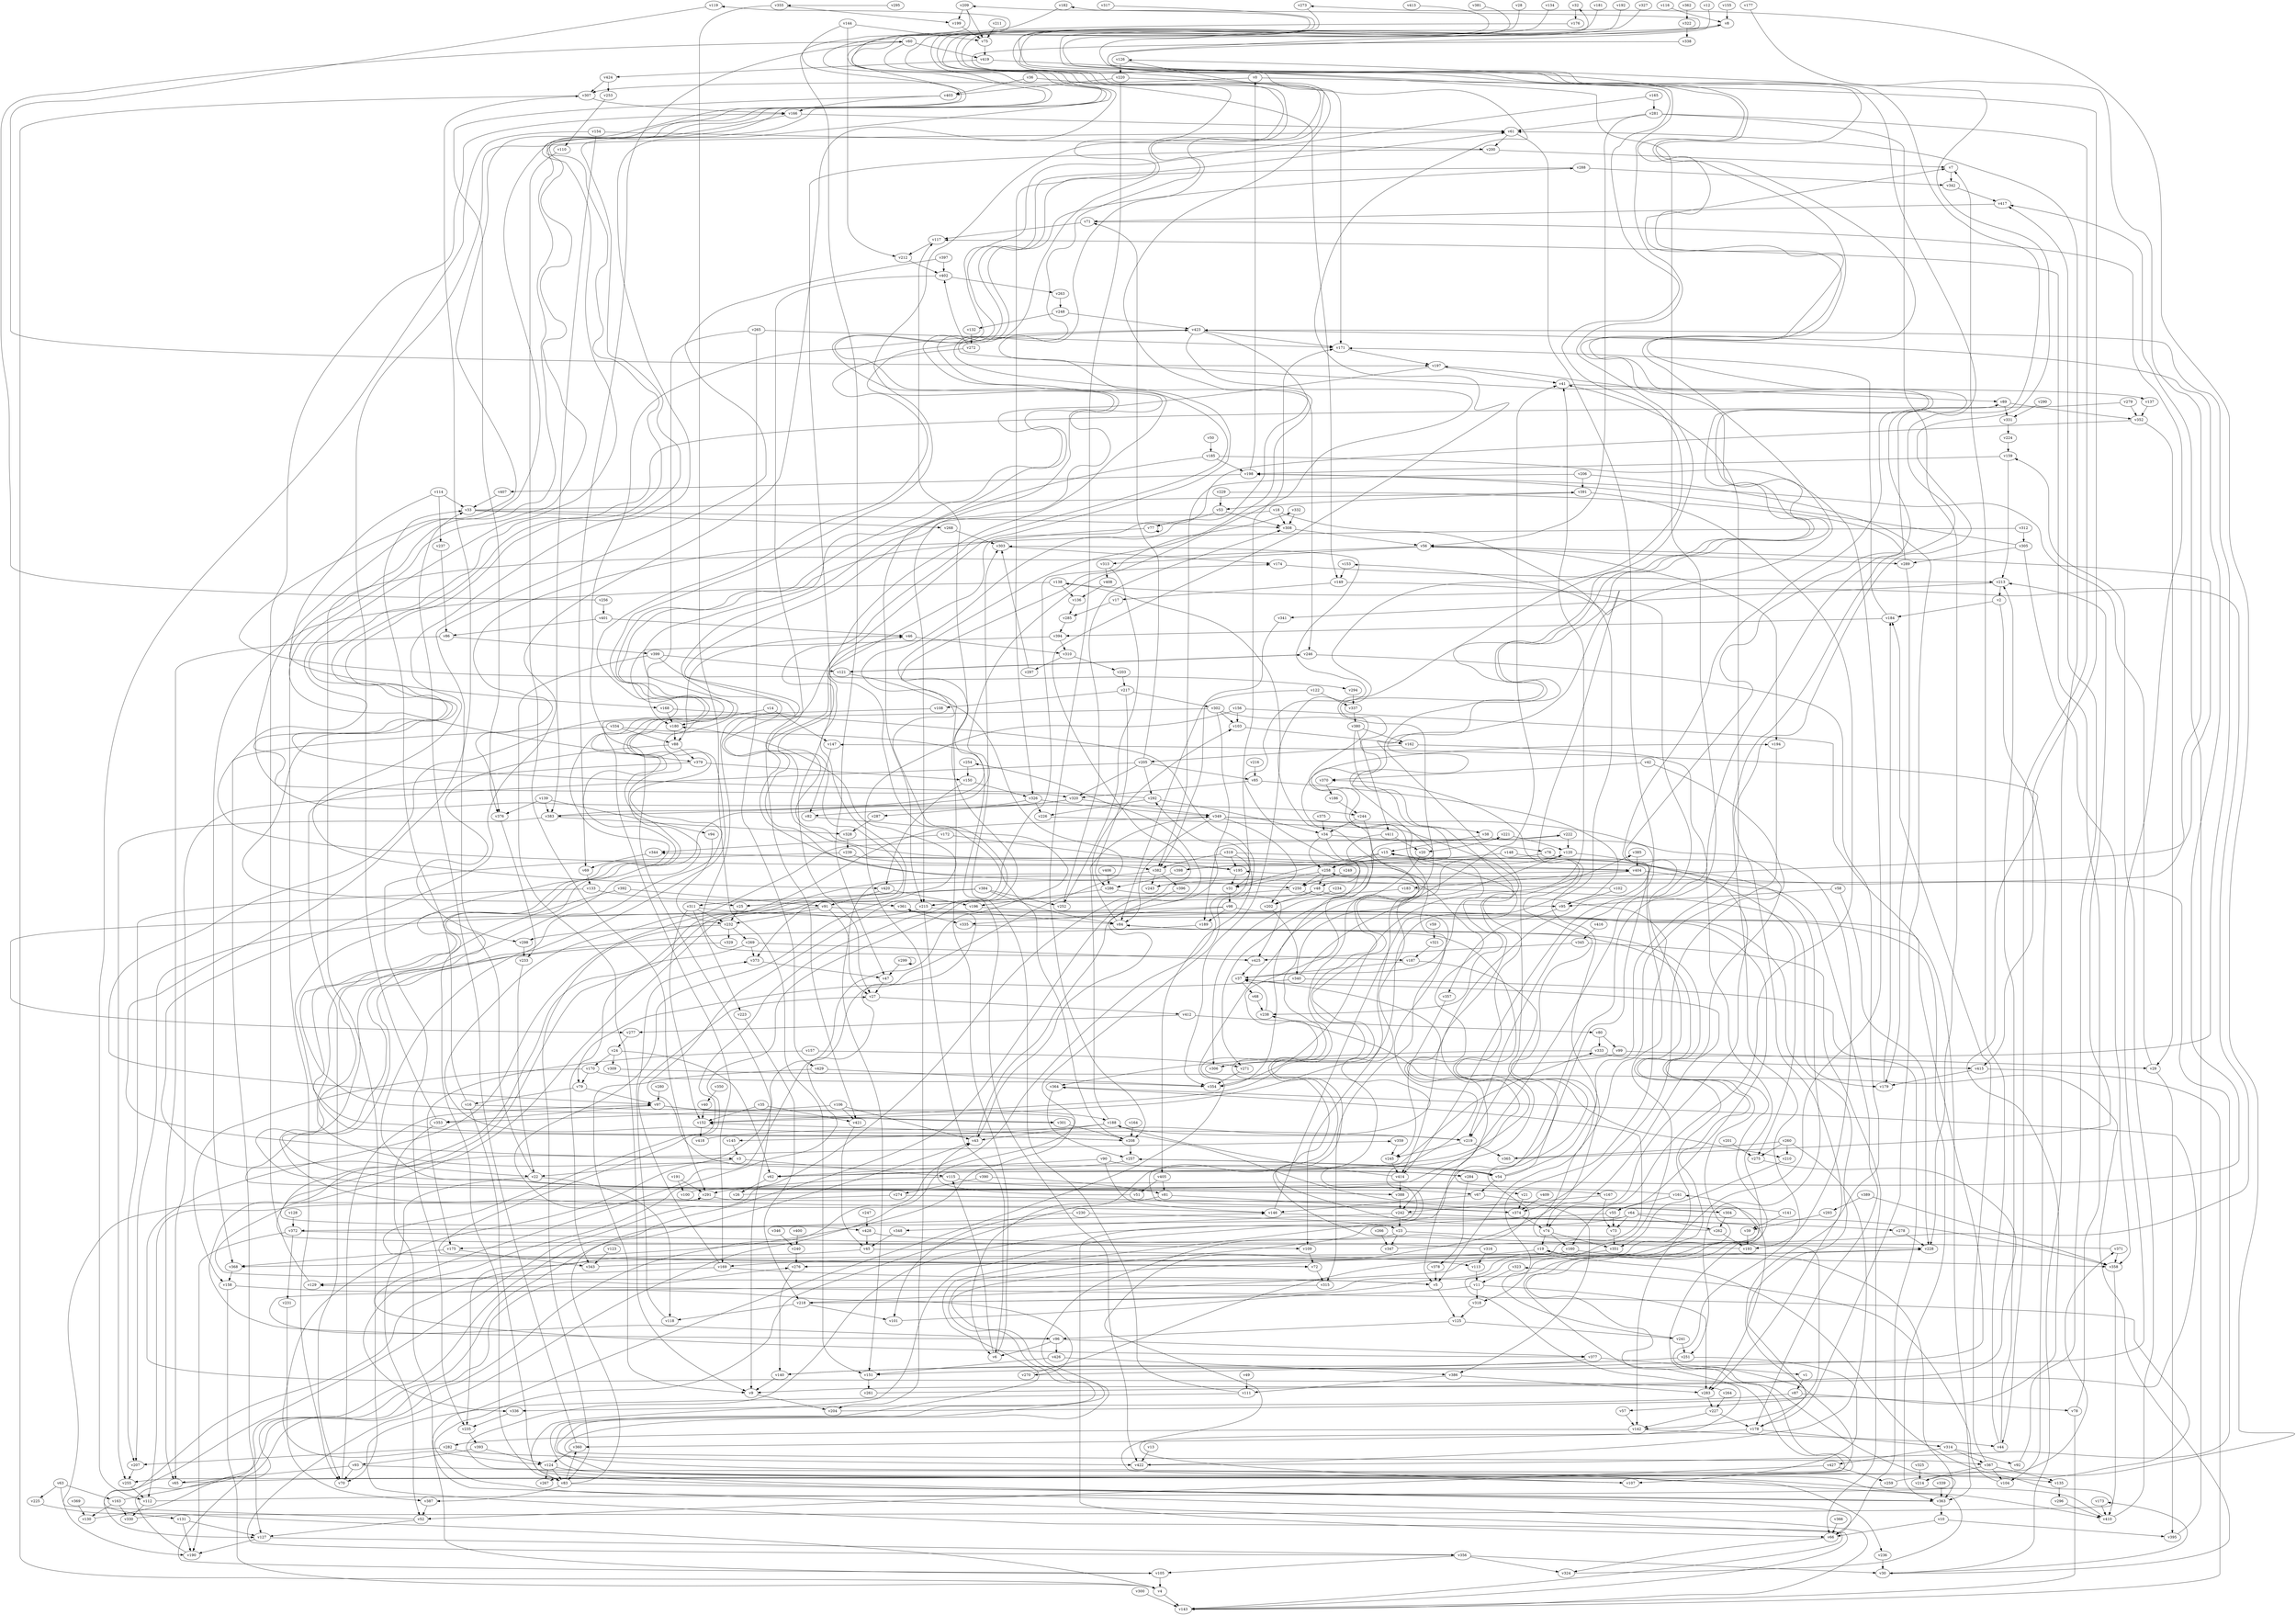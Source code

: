 // Benchmark game 631 - 430 vertices
// time_bound: 159
// targets: v372
digraph G {
    v0 [name="v0", player=0];
    v1 [name="v1", player=0];
    v2 [name="v2", player=0];
    v3 [name="v3", player=1];
    v4 [name="v4", player=1];
    v5 [name="v5", player=1];
    v6 [name="v6", player=1];
    v7 [name="v7", player=1];
    v8 [name="v8", player=1];
    v9 [name="v9", player=1];
    v10 [name="v10", player=1];
    v11 [name="v11", player=1];
    v12 [name="v12", player=0];
    v13 [name="v13", player=1];
    v14 [name="v14", player=1];
    v15 [name="v15", player=0];
    v16 [name="v16", player=1];
    v17 [name="v17", player=0];
    v18 [name="v18", player=0];
    v19 [name="v19", player=0];
    v20 [name="v20", player=1];
    v21 [name="v21", player=1];
    v22 [name="v22", player=1];
    v23 [name="v23", player=1];
    v24 [name="v24", player=1];
    v25 [name="v25", player=1];
    v26 [name="v26", player=0];
    v27 [name="v27", player=0];
    v28 [name="v28", player=0];
    v29 [name="v29", player=0];
    v30 [name="v30", player=1];
    v31 [name="v31", player=1];
    v32 [name="v32", player=0];
    v33 [name="v33", player=1];
    v34 [name="v34", player=1];
    v35 [name="v35", player=1];
    v36 [name="v36", player=0];
    v37 [name="v37", player=1];
    v38 [name="v38", player=0];
    v39 [name="v39", player=0];
    v40 [name="v40", player=1];
    v41 [name="v41", player=0];
    v42 [name="v42", player=0];
    v43 [name="v43", player=1];
    v44 [name="v44", player=1];
    v45 [name="v45", player=1];
    v46 [name="v46", player=1];
    v47 [name="v47", player=0];
    v48 [name="v48", player=0];
    v49 [name="v49", player=0];
    v50 [name="v50", player=0];
    v51 [name="v51", player=0];
    v52 [name="v52", player=0];
    v53 [name="v53", player=0];
    v54 [name="v54", player=1];
    v55 [name="v55", player=1];
    v56 [name="v56", player=1];
    v57 [name="v57", player=0];
    v58 [name="v58", player=1];
    v59 [name="v59", player=0];
    v60 [name="v60", player=1];
    v61 [name="v61", player=0];
    v62 [name="v62", player=0];
    v63 [name="v63", player=1];
    v64 [name="v64", player=1];
    v65 [name="v65", player=0];
    v66 [name="v66", player=0];
    v67 [name="v67", player=0];
    v68 [name="v68", player=1];
    v69 [name="v69", player=1];
    v70 [name="v70", player=1];
    v71 [name="v71", player=1];
    v72 [name="v72", player=0];
    v73 [name="v73", player=1];
    v74 [name="v74", player=1];
    v75 [name="v75", player=1];
    v76 [name="v76", player=1];
    v77 [name="v77", player=0];
    v78 [name="v78", player=1];
    v79 [name="v79", player=1];
    v80 [name="v80", player=1];
    v81 [name="v81", player=0];
    v82 [name="v82", player=0];
    v83 [name="v83", player=1];
    v84 [name="v84", player=0];
    v85 [name="v85", player=1];
    v86 [name="v86", player=1];
    v87 [name="v87", player=1];
    v88 [name="v88", player=0];
    v89 [name="v89", player=1];
    v90 [name="v90", player=0];
    v91 [name="v91", player=1];
    v92 [name="v92", player=0];
    v93 [name="v93", player=0];
    v94 [name="v94", player=1];
    v95 [name="v95", player=0];
    v96 [name="v96", player=1];
    v97 [name="v97", player=1];
    v98 [name="v98", player=0];
    v99 [name="v99", player=0];
    v100 [name="v100", player=1];
    v101 [name="v101", player=1];
    v102 [name="v102", player=0];
    v103 [name="v103", player=1];
    v104 [name="v104", player=0];
    v105 [name="v105", player=0];
    v106 [name="v106", player=1];
    v107 [name="v107", player=1];
    v108 [name="v108", player=1];
    v109 [name="v109", player=1];
    v110 [name="v110", player=1];
    v111 [name="v111", player=1];
    v112 [name="v112", player=1];
    v113 [name="v113", player=1];
    v114 [name="v114", player=0];
    v115 [name="v115", player=0];
    v116 [name="v116", player=1];
    v117 [name="v117", player=1];
    v118 [name="v118", player=0];
    v119 [name="v119", player=0];
    v120 [name="v120", player=1];
    v121 [name="v121", player=0];
    v122 [name="v122", player=1];
    v123 [name="v123", player=0];
    v124 [name="v124", player=0];
    v125 [name="v125", player=0];
    v126 [name="v126", player=0];
    v127 [name="v127", player=1];
    v128 [name="v128", player=0];
    v129 [name="v129", player=1];
    v130 [name="v130", player=1];
    v131 [name="v131", player=0];
    v132 [name="v132", player=0];
    v133 [name="v133", player=0];
    v134 [name="v134", player=1];
    v135 [name="v135", player=0];
    v136 [name="v136", player=1];
    v137 [name="v137", player=0];
    v138 [name="v138", player=0];
    v139 [name="v139", player=1];
    v140 [name="v140", player=0];
    v141 [name="v141", player=0];
    v142 [name="v142", player=1];
    v143 [name="v143", player=0];
    v144 [name="v144", player=0];
    v145 [name="v145", player=1];
    v146 [name="v146", player=0];
    v147 [name="v147", player=1];
    v148 [name="v148", player=0];
    v149 [name="v149", player=1];
    v150 [name="v150", player=0];
    v151 [name="v151", player=1];
    v152 [name="v152", player=0];
    v153 [name="v153", player=1];
    v154 [name="v154", player=0];
    v155 [name="v155", player=0];
    v156 [name="v156", player=1];
    v157 [name="v157", player=1];
    v158 [name="v158", player=0];
    v159 [name="v159", player=1];
    v160 [name="v160", player=0];
    v161 [name="v161", player=0];
    v162 [name="v162", player=0];
    v163 [name="v163", player=1];
    v164 [name="v164", player=1];
    v165 [name="v165", player=1];
    v166 [name="v166", player=1];
    v167 [name="v167", player=1];
    v168 [name="v168", player=1];
    v169 [name="v169", player=1];
    v170 [name="v170", player=0];
    v171 [name="v171", player=0];
    v172 [name="v172", player=0];
    v173 [name="v173", player=1];
    v174 [name="v174", player=0];
    v175 [name="v175", player=0];
    v176 [name="v176", player=1];
    v177 [name="v177", player=1];
    v178 [name="v178", player=0];
    v179 [name="v179", player=1];
    v180 [name="v180", player=0];
    v181 [name="v181", player=0];
    v182 [name="v182", player=1];
    v183 [name="v183", player=0];
    v184 [name="v184", player=0];
    v185 [name="v185", player=0];
    v186 [name="v186", player=0];
    v187 [name="v187", player=1];
    v188 [name="v188", player=1];
    v189 [name="v189", player=0];
    v190 [name="v190", player=1];
    v191 [name="v191", player=1];
    v192 [name="v192", player=1];
    v193 [name="v193", player=0];
    v194 [name="v194", player=0];
    v195 [name="v195", player=0];
    v196 [name="v196", player=0];
    v197 [name="v197", player=0];
    v198 [name="v198", player=1];
    v199 [name="v199", player=0];
    v200 [name="v200", player=1];
    v201 [name="v201", player=0];
    v202 [name="v202", player=0];
    v203 [name="v203", player=0];
    v204 [name="v204", player=1];
    v205 [name="v205", player=1];
    v206 [name="v206", player=1];
    v207 [name="v207", player=1];
    v208 [name="v208", player=1];
    v209 [name="v209", player=1];
    v210 [name="v210", player=0];
    v211 [name="v211", player=0];
    v212 [name="v212", player=1];
    v213 [name="v213", player=1];
    v214 [name="v214", player=1];
    v215 [name="v215", player=0];
    v216 [name="v216", player=0];
    v217 [name="v217", player=1];
    v218 [name="v218", player=1];
    v219 [name="v219", player=0];
    v220 [name="v220", player=0];
    v221 [name="v221", player=1];
    v222 [name="v222", player=1];
    v223 [name="v223", player=1];
    v224 [name="v224", player=0];
    v225 [name="v225", player=0];
    v226 [name="v226", player=1];
    v227 [name="v227", player=0];
    v228 [name="v228", player=0];
    v229 [name="v229", player=0];
    v230 [name="v230", player=0];
    v231 [name="v231", player=0];
    v232 [name="v232", player=0];
    v233 [name="v233", player=0];
    v234 [name="v234", player=1];
    v235 [name="v235", player=1];
    v236 [name="v236", player=1];
    v237 [name="v237", player=0];
    v238 [name="v238", player=1];
    v239 [name="v239", player=0];
    v240 [name="v240", player=1];
    v241 [name="v241", player=1];
    v242 [name="v242", player=0];
    v243 [name="v243", player=1];
    v244 [name="v244", player=0];
    v245 [name="v245", player=1];
    v246 [name="v246", player=1];
    v247 [name="v247", player=0];
    v248 [name="v248", player=1];
    v249 [name="v249", player=0];
    v250 [name="v250", player=0];
    v251 [name="v251", player=0];
    v252 [name="v252", player=0];
    v253 [name="v253", player=1];
    v254 [name="v254", player=1];
    v255 [name="v255", player=1];
    v256 [name="v256", player=1];
    v257 [name="v257", player=0];
    v258 [name="v258", player=1];
    v259 [name="v259", player=1];
    v260 [name="v260", player=0];
    v261 [name="v261", player=0];
    v262 [name="v262", player=0];
    v263 [name="v263", player=0];
    v264 [name="v264", player=1];
    v265 [name="v265", player=0];
    v266 [name="v266", player=1];
    v267 [name="v267", player=0];
    v268 [name="v268", player=1];
    v269 [name="v269", player=0];
    v270 [name="v270", player=1];
    v271 [name="v271", player=1];
    v272 [name="v272", player=0];
    v273 [name="v273", player=0];
    v274 [name="v274", player=0];
    v275 [name="v275", player=1];
    v276 [name="v276", player=1];
    v277 [name="v277", player=0];
    v278 [name="v278", player=1];
    v279 [name="v279", player=0];
    v280 [name="v280", player=0];
    v281 [name="v281", player=0];
    v282 [name="v282", player=0];
    v283 [name="v283", player=1];
    v284 [name="v284", player=0];
    v285 [name="v285", player=1];
    v286 [name="v286", player=1];
    v287 [name="v287", player=1];
    v288 [name="v288", player=1];
    v289 [name="v289", player=0];
    v290 [name="v290", player=1];
    v291 [name="v291", player=1];
    v292 [name="v292", player=0];
    v293 [name="v293", player=0];
    v294 [name="v294", player=1];
    v295 [name="v295", player=1];
    v296 [name="v296", player=0];
    v297 [name="v297", player=0];
    v298 [name="v298", player=1];
    v299 [name="v299", player=0];
    v300 [name="v300", player=0];
    v301 [name="v301", player=1];
    v302 [name="v302", player=1];
    v303 [name="v303", player=1];
    v304 [name="v304", player=1];
    v305 [name="v305", player=1];
    v306 [name="v306", player=0];
    v307 [name="v307", player=0];
    v308 [name="v308", player=1];
    v309 [name="v309", player=0];
    v310 [name="v310", player=0];
    v311 [name="v311", player=1];
    v312 [name="v312", player=1];
    v313 [name="v313", player=0];
    v314 [name="v314", player=1];
    v315 [name="v315", player=0];
    v316 [name="v316", player=0];
    v317 [name="v317", player=0];
    v318 [name="v318", player=0];
    v319 [name="v319", player=0];
    v320 [name="v320", player=0];
    v321 [name="v321", player=0];
    v322 [name="v322", player=0];
    v323 [name="v323", player=0];
    v324 [name="v324", player=1];
    v325 [name="v325", player=1];
    v326 [name="v326", player=1];
    v327 [name="v327", player=1];
    v328 [name="v328", player=0];
    v329 [name="v329", player=0];
    v330 [name="v330", player=0];
    v331 [name="v331", player=0];
    v332 [name="v332", player=0];
    v333 [name="v333", player=0];
    v334 [name="v334", player=0];
    v335 [name="v335", player=0];
    v336 [name="v336", player=0];
    v337 [name="v337", player=1];
    v338 [name="v338", player=1];
    v339 [name="v339", player=0];
    v340 [name="v340", player=1];
    v341 [name="v341", player=0];
    v342 [name="v342", player=0];
    v343 [name="v343", player=0];
    v344 [name="v344", player=0];
    v345 [name="v345", player=1];
    v346 [name="v346", player=1];
    v347 [name="v347", player=0];
    v348 [name="v348", player=0];
    v349 [name="v349", player=1];
    v350 [name="v350", player=0];
    v351 [name="v351", player=1];
    v352 [name="v352", player=0];
    v353 [name="v353", player=0];
    v354 [name="v354", player=0];
    v355 [name="v355", player=1];
    v356 [name="v356", player=0];
    v357 [name="v357", player=1];
    v358 [name="v358", player=0];
    v359 [name="v359", player=1];
    v360 [name="v360", player=1];
    v361 [name="v361", player=1];
    v362 [name="v362", player=0];
    v363 [name="v363", player=0];
    v364 [name="v364", player=0];
    v365 [name="v365", player=0];
    v366 [name="v366", player=1];
    v367 [name="v367", player=0];
    v368 [name="v368", player=0];
    v369 [name="v369", player=0];
    v370 [name="v370", player=1];
    v371 [name="v371", player=0];
    v372 [name="v372", player=0, target=1];
    v373 [name="v373", player=0];
    v374 [name="v374", player=1];
    v375 [name="v375", player=1];
    v376 [name="v376", player=1];
    v377 [name="v377", player=1];
    v378 [name="v378", player=1];
    v379 [name="v379", player=0];
    v380 [name="v380", player=0];
    v381 [name="v381", player=1];
    v382 [name="v382", player=0];
    v383 [name="v383", player=1];
    v384 [name="v384", player=0];
    v385 [name="v385", player=1];
    v386 [name="v386", player=1];
    v387 [name="v387", player=0];
    v388 [name="v388", player=0];
    v389 [name="v389", player=0];
    v390 [name="v390", player=1];
    v391 [name="v391", player=1];
    v392 [name="v392", player=0];
    v393 [name="v393", player=0];
    v394 [name="v394", player=1];
    v395 [name="v395", player=1];
    v396 [name="v396", player=1];
    v397 [name="v397", player=0];
    v398 [name="v398", player=1];
    v399 [name="v399", player=0];
    v400 [name="v400", player=1];
    v401 [name="v401", player=0];
    v402 [name="v402", player=1];
    v403 [name="v403", player=1];
    v404 [name="v404", player=0];
    v405 [name="v405", player=0];
    v406 [name="v406", player=0];
    v407 [name="v407", player=1];
    v408 [name="v408", player=1];
    v409 [name="v409", player=1];
    v410 [name="v410", player=1];
    v411 [name="v411", player=1];
    v412 [name="v412", player=0];
    v413 [name="v413", player=1];
    v414 [name="v414", player=0];
    v415 [name="v415", player=0];
    v416 [name="v416", player=1];
    v417 [name="v417", player=1];
    v418 [name="v418", player=0];
    v419 [name="v419", player=0];
    v420 [name="v420", player=1];
    v421 [name="v421", player=0];
    v422 [name="v422", player=1];
    v423 [name="v423", player=1];
    v424 [name="v424", player=0];
    v425 [name="v425", player=1];
    v426 [name="v426", player=1];
    v427 [name="v427", player=1];
    v428 [name="v428", player=0];
    v429 [name="v429", player=0];

    v0 -> v307;
    v1 -> v87;
    v2 -> v184;
    v3 -> v22;
    v4 -> v143;
    v5 -> v125;
    v6 -> v117;
    v7 -> v342;
    v8 -> v255 [constraint="t mod 4 == 1"];
    v9 -> v204;
    v10 -> v395;
    v11 -> v283;
    v12 -> v142 [constraint="t mod 3 == 0"];
    v13 -> v422;
    v14 -> v180;
    v15 -> v258;
    v16 -> v368 [constraint="t mod 3 == 0"];
    v17 -> v285;
    v18 -> v109;
    v19 -> v363;
    v20 -> v354;
    v21 -> v374;
    v22 -> v118;
    v23 -> v175;
    v24 -> v170;
    v25 -> v232;
    v26 -> v258 [constraint="t mod 2 == 0"];
    v27 -> v412;
    v28 -> v5 [constraint="t < 9"];
    v29 -> v395;
    v30 -> v173 [constraint="t mod 2 == 0"];
    v31 -> v98;
    v32 -> v176;
    v33 -> v391 [constraint="t < 11"];
    v34 -> v306;
    v35 -> v421;
    v36 -> v403;
    v37 -> v7 [constraint="t >= 5"];
    v38 -> v414;
    v39 -> v193;
    v40 -> v152;
    v41 -> v89;
    v42 -> v370;
    v43 -> v221 [constraint="t < 7"];
    v44 -> v7;
    v45 -> v113;
    v46 -> v310;
    v47 -> v27;
    v48 -> v318;
    v49 -> v111;
    v50 -> v185;
    v51 -> v43 [constraint="t mod 3 == 0"];
    v52 -> v291 [constraint="t >= 1"];
    v53 -> v77;
    v54 -> v41;
    v55 -> v410 [constraint="t >= 5"];
    v56 -> v313;
    v57 -> v142;
    v58 -> v228;
    v59 -> v321;
    v60 -> v25 [constraint="t >= 1"];
    v61 -> v200;
    v62 -> v238 [constraint="t mod 3 == 0"];
    v63 -> v163;
    v64 -> v372;
    v65 -> v371 [constraint="t mod 2 == 1"];
    v66 -> v126 [constraint="t < 13"];
    v67 -> v386;
    v68 -> v238;
    v69 -> v133;
    v70 -> v97;
    v71 -> v151 [constraint="t mod 5 == 4"];
    v72 -> v315;
    v73 -> v351;
    v74 -> v19;
    v75 -> v419;
    v76 -> v258;
    v77 -> v388 [constraint="t < 9"];
    v78 -> v117;
    v79 -> v97;
    v80 -> v333;
    v81 -> v6;
    v82 -> v124 [constraint="t < 12"];
    v83 -> v363;
    v84 -> v103;
    v85 -> v95;
    v86 -> v65;
    v87 -> v78;
    v88 -> v298 [constraint="t < 8"];
    v89 -> v331;
    v90 -> v62;
    v91 -> v207;
    v92 -> v417;
    v93 -> v236;
    v94 -> v232;
    v95 -> v357;
    v96 -> v288 [constraint="t mod 3 == 2"];
    v97 -> v353;
    v98 -> v277 [constraint="t >= 3"];
    v99 -> v306;
    v100 -> v423 [constraint="t >= 5"];
    v101 -> v84 [constraint="t mod 5 == 4"];
    v102 -> v61 [constraint="t mod 4 == 0"];
    v103 -> v162;
    v104 -> v323 [constraint="t mod 2 == 1"];
    v105 -> v292 [constraint="t mod 4 == 0"];
    v106 -> v421;
    v107 -> v84 [constraint="t mod 3 == 1"];
    v108 -> v97 [constraint="t mod 2 == 0"];
    v109 -> v72;
    v110 -> v291;
    v111 -> v143 [constraint="t mod 3 == 1"];
    v112 -> v209 [constraint="t < 8"];
    v113 -> v11;
    v114 -> v237;
    v115 -> v291;
    v116 -> v8 [constraint="t >= 5"];
    v117 -> v212;
    v118 -> v373;
    v119 -> v197 [constraint="t < 7"];
    v120 -> v152 [constraint="t < 15"];
    v121 -> v377 [constraint="t >= 5"];
    v122 -> v84;
    v123 -> v343;
    v124 -> v107;
    v125 -> v241;
    v126 -> v72 [constraint="t >= 3"];
    v127 -> v190;
    v128 -> v372;
    v129 -> v166;
    v130 -> v43 [constraint="t >= 5"];
    v131 -> v127;
    v132 -> v272;
    v133 -> v361;
    v134 -> v137 [constraint="t < 13"];
    v135 -> v296;
    v136 -> v285;
    v137 -> v352;
    v138 -> v368;
    v139 -> v94;
    v140 -> v361 [constraint="t < 13"];
    v141 -> v222 [constraint="t < 13"];
    v142 -> v282;
    v143 -> v303 [constraint="t mod 4 == 0"];
    v144 -> v75;
    v145 -> v3;
    v146 -> v283;
    v147 -> v82;
    v148 -> v398;
    v149 -> v17;
    v150 -> v420;
    v151 -> v261;
    v152 -> v194 [constraint="t mod 3 == 1"];
    v153 -> v149;
    v154 -> v200;
    v155 -> v8;
    v156 -> v204;
    v157 -> v271;
    v158 -> v270 [constraint="t >= 4"];
    v159 -> v213;
    v160 -> v358;
    v161 -> v385 [constraint="t mod 5 == 2"];
    v162 -> v205;
    v163 -> v276 [constraint="t mod 5 == 4"];
    v164 -> v208;
    v165 -> v187 [constraint="t mod 5 == 0"];
    v166 -> v379 [constraint="t >= 4"];
    v167 -> v242;
    v168 -> v356 [constraint="t >= 1"];
    v169 -> v129;
    v170 -> v158;
    v171 -> v197;
    v172 -> v344;
    v173 -> v410;
    v174 -> v213;
    v175 -> v368;
    v176 -> v320 [constraint="t mod 5 == 3"];
    v177 -> v243 [constraint="t mod 4 == 3"];
    v178 -> v314;
    v179 -> v184;
    v180 -> v88;
    v181 -> v127 [constraint="t < 11"];
    v182 -> v168 [constraint="t mod 2 == 1"];
    v183 -> v215;
    v184 -> v394;
    v185 -> v215;
    v186 -> v244;
    v187 -> v219;
    v188 -> v145;
    v189 -> v167 [constraint="t >= 3"];
    v190 -> v254 [constraint="t mod 2 == 0"];
    v191 -> v100;
    v192 -> v398 [constraint="t >= 1"];
    v193 -> v32 [constraint="t mod 5 == 0"];
    v194 -> v5;
    v195 -> v119 [constraint="t < 12"];
    v196 -> v57 [constraint="t >= 3"];
    v197 -> v146 [constraint="t mod 5 == 0"];
    v198 -> v0;
    v199 -> v75;
    v200 -> v7;
    v201 -> v275;
    v202 -> v143 [constraint="t >= 3"];
    v203 -> v217;
    v204 -> v147 [constraint="t >= 2"];
    v205 -> v85;
    v206 -> v391;
    v207 -> v255;
    v208 -> v174;
    v209 -> v294 [constraint="t < 14"];
    v210 -> v351;
    v211 -> v75;
    v212 -> v402;
    v213 -> v2;
    v214 -> v273 [constraint="t >= 3"];
    v215 -> v6;
    v216 -> v85;
    v217 -> v286;
    v218 -> v8 [constraint="t >= 5"];
    v219 -> v365;
    v220 -> v208;
    v221 -> v20;
    v222 -> v219 [constraint="t < 8"];
    v223 -> v218;
    v224 -> v159;
    v225 -> v4 [constraint="t mod 5 == 1"];
    v226 -> v62 [constraint="t >= 3"];
    v227 -> v178;
    v228 -> v131 [constraint="t mod 3 == 0"];
    v229 -> v218 [constraint="t >= 5"];
    v230 -> v101;
    v231 -> v387;
    v232 -> v298;
    v233 -> v22;
    v234 -> v202;
    v235 -> v393;
    v236 -> v30;
    v237 -> v86;
    v238 -> v37;
    v239 -> v235;
    v240 -> v276;
    v241 -> v161 [constraint="t < 8"];
    v242 -> v278;
    v243 -> v56 [constraint="t mod 3 == 2"];
    v244 -> v271;
    v245 -> v414;
    v246 -> v283;
    v247 -> v428;
    v248 -> v423;
    v249 -> v250;
    v250 -> v215;
    v251 -> v107;
    v252 -> v308;
    v253 -> v110;
    v254 -> v150;
    v255 -> v112;
    v256 -> v60 [constraint="t >= 4"];
    v257 -> v62;
    v258 -> v31;
    v259 -> v129 [constraint="t < 15"];
    v260 -> v210;
    v261 -> v364 [constraint="t < 9"];
    v262 -> v344 [constraint="t < 8"];
    v263 -> v248;
    v264 -> v404 [constraint="t >= 4"];
    v265 -> v429;
    v266 -> v347;
    v267 -> v37 [constraint="t < 7"];
    v268 -> v303;
    v269 -> v425;
    v270 -> v228 [constraint="t < 15"];
    v271 -> v354;
    v272 -> v208 [constraint="t mod 5 == 4"];
    v273 -> v22 [constraint="t mod 2 == 1"];
    v274 -> v112;
    v275 -> v9 [constraint="t < 8"];
    v276 -> v140;
    v277 -> v24;
    v278 -> v228;
    v279 -> v244 [constraint="t mod 3 == 0"];
    v280 -> v97;
    v281 -> v228;
    v282 -> v207;
    v283 -> v227;
    v284 -> v378;
    v285 -> v394;
    v286 -> v196;
    v287 -> v328;
    v288 -> v342;
    v289 -> v89;
    v290 -> v331;
    v291 -> v267 [constraint="t >= 2"];
    v292 -> v182 [constraint="t >= 4"];
    v293 -> v39;
    v294 -> v337;
    v295 -> v355 [constraint="t mod 5 == 0"];
    v296 -> v410;
    v297 -> v303;
    v298 -> v233;
    v299 -> v299;
    v300 -> v143;
    v301 -> v208;
    v302 -> v340;
    v303 -> v174;
    v304 -> v152 [constraint="t < 13"];
    v305 -> v198 [constraint="t mod 5 == 3"];
    v306 -> v423 [constraint="t >= 2"];
    v307 -> v4;
    v308 -> v56;
    v309 -> v30 [constraint="t mod 5 == 4"];
    v310 -> v203;
    v311 -> v232;
    v312 -> v376 [constraint="t mod 5 == 2"];
    v313 -> v408;
    v314 -> v427;
    v315 -> v96 [constraint="t mod 2 == 0"];
    v316 -> v359 [constraint="t >= 5"];
    v317 -> v420 [constraint="t >= 5"];
    v318 -> v125;
    v319 -> v382;
    v320 -> v67 [constraint="t mod 3 == 1"];
    v321 -> v187;
    v322 -> v338;
    v323 -> v11;
    v324 -> v37 [constraint="t >= 3"];
    v325 -> v214;
    v326 -> v349;
    v327 -> v367 [constraint="t mod 2 == 0"];
    v328 -> v239;
    v329 -> v301 [constraint="t >= 3"];
    v330 -> v19 [constraint="t < 5"];
    v331 -> v224;
    v332 -> v308;
    v333 -> v364;
    v334 -> v88;
    v335 -> v210 [constraint="t mod 5 == 0"];
    v336 -> v235;
    v337 -> v380;
    v338 -> v72 [constraint="t < 8"];
    v339 -> v363;
    v340 -> v41;
    v341 -> v382;
    v342 -> v417;
    v343 -> v364 [constraint="t mod 2 == 0"];
    v344 -> v69;
    v345 -> v66;
    v346 -> v240;
    v347 -> v138 [constraint="t mod 5 == 2"];
    v348 -> v45;
    v349 -> v428 [constraint="t mod 3 == 0"];
    v350 -> v40;
    v351 -> v135 [constraint="t >= 5"];
    v352 -> v284 [constraint="t >= 5"];
    v353 -> v105;
    v354 -> v41;
    v355 -> v151;
    v356 -> v324;
    v357 -> v245;
    v358 -> v410;
    v359 -> v245;
    v360 -> v33;
    v361 -> v336 [constraint="t mod 3 == 0"];
    v362 -> v322;
    v363 -> v333 [constraint="t mod 5 == 3"];
    v364 -> v257;
    v365 -> v213 [constraint="t mod 2 == 0"];
    v366 -> v66;
    v367 -> v214;
    v368 -> v158;
    v369 -> v130;
    v370 -> v186;
    v371 -> v370 [constraint="t mod 3 == 1"];
    v372 -> v190;
    v373 -> v47;
    v374 -> v180 [constraint="t mod 4 == 2"];
    v375 -> v34;
    v376 -> v233;
    v377 -> v1;
    v378 -> v5;
    v379 -> v150;
    v380 -> v238 [constraint="t >= 5"];
    v381 -> v404 [constraint="t < 13"];
    v382 -> v396;
    v383 -> v332 [constraint="t < 10"];
    v384 -> v373;
    v385 -> v404;
    v386 -> v111;
    v387 -> v52;
    v388 -> v423 [constraint="t >= 4"];
    v389 -> v358;
    v390 -> v274;
    v391 -> v160;
    v392 -> v91;
    v393 -> v124;
    v394 -> v208 [constraint="t < 7"];
    v395 -> v417;
    v396 -> v43 [constraint="t mod 3 == 0"];
    v397 -> v3 [constraint="t < 13"];
    v398 -> v197 [constraint="t mod 3 == 1"];
    v399 -> v250 [constraint="t mod 5 == 0"];
    v400 -> v240;
    v401 -> v46;
    v402 -> v263;
    v403 -> v166;
    v404 -> v46 [constraint="t mod 2 == 1"];
    v405 -> v51;
    v406 -> v286;
    v407 -> v33;
    v408 -> v136;
    v409 -> v374;
    v410 -> v153 [constraint="t mod 4 == 1"];
    v411 -> v48;
    v412 -> v277;
    v413 -> v54 [constraint="t >= 4"];
    v414 -> v388;
    v415 -> v179;
    v416 -> v345;
    v417 -> v71;
    v418 -> v120 [constraint="t < 11"];
    v419 -> v424;
    v420 -> v196;
    v421 -> v45;
    v422 -> v195 [constraint="t < 13"];
    v423 -> v383 [constraint="t mod 4 == 1"];
    v424 -> v253;
    v425 -> v37;
    v426 -> v386;
    v427 -> v52;
    v428 -> v228 [constraint="t < 15"];
    v429 -> v9;
    v222 -> v120;
    v83 -> v387;
    v353 -> v61;
    v256 -> v401;
    v269 -> v373;
    v264 -> v227;
    v313 -> v252;
    v423 -> v171;
    v380 -> v162;
    v232 -> v329;
    v302 -> v103;
    v96 -> v377;
    v326 -> v287;
    v304 -> v262;
    v219 -> v245;
    v178 -> v360;
    v299 -> v47;
    v162 -> v242;
    v374 -> v74;
    v64 -> v358;
    v272 -> v402;
    v142 -> v44;
    v239 -> v382;
    v163 -> v330;
    v169 -> v27;
    v405 -> v81;
    v81 -> v374;
    v340 -> v66;
    v415 -> v143;
    v205 -> v320;
    v63 -> v190;
    v105 -> v4;
    v63 -> v225;
    v23 -> v178;
    v58 -> v95;
    v60 -> v69;
    v125 -> v96;
    v423 -> v246;
    v18 -> v308;
    v394 -> v310;
    v157 -> v175;
    v33 -> v268;
    v64 -> v66;
    v402 -> v421;
    v148 -> v251;
    v156 -> v363;
    v106 -> v43;
    v79 -> v16;
    v401 -> v86;
    v260 -> v365;
    v91 -> v55;
    v22 -> v307;
    v127 -> v356;
    v30 -> v61;
    v206 -> v382;
    v183 -> v179;
    v334 -> v127;
    v386 -> v283;
    v269 -> v343;
    v36 -> v149;
    v15 -> v31;
    v37 -> v68;
    v302 -> v169;
    v356 -> v30;
    v391 -> v53;
    v163 -> v130;
    v141 -> v39;
    v217 -> v108;
    v140 -> v9;
    v112 -> v330;
    v200 -> v27;
    v126 -> v220;
    v98 -> v335;
    v139 -> v376;
    v38 -> v15;
    v114 -> v70;
    v52 -> v127;
    v384 -> v311;
    v45 -> v235;
    v11 -> v218;
    v205 -> v65;
    v229 -> v53;
    v76 -> v193;
    v215 -> v84;
    v89 -> v352;
    v372 -> v109;
    v382 -> v151;
    v54 -> v257;
    v292 -> v226;
    v367 -> v135;
    v56 -> v70;
    v154 -> v112;
    v230 -> v23;
    v367 -> v184;
    v24 -> v62;
    v319 -> v405;
    v93 -> v65;
    v424 -> v307;
    v393 -> v93;
    v282 -> v422;
    v98 -> v315;
    v44 -> v213;
    v383 -> v328;
    v91 -> v232;
    v319 -> v195;
    v218 -> v118;
    v345 -> v425;
    v289 -> v179;
    v363 -> v10;
    v60 -> v419;
    v150 -> v326;
    v206 -> v178;
    v160 -> v276;
    v352 -> v29;
    v96 -> v426;
    v159 -> v198;
    v398 -> v286;
    v111 -> v303;
    v349 -> v84;
    v23 -> v347;
    v260 -> v422;
    v158 -> v4;
    v97 -> v301;
    v188 -> v219;
    v265 -> v171;
    v429 -> v354;
    v170 -> v79;
    v120 -> v258;
    v320 -> v82;
    v404 -> v275;
    v360 -> v124;
    v154 -> v383;
    v319 -> v178;
    v146 -> v15;
    v62 -> v26;
    v414 -> v188;
    v427 -> v259;
    v209 -> v75;
    v221 -> v120;
    v188 -> v43;
    v161 -> v55;
    v188 -> v349;
    v96 -> v6;
    v144 -> v47;
    v320 -> v349;
    v78 -> v143;
    v380 -> v411;
    v185 -> v142;
    v54 -> v67;
    v71 -> v117;
    v349 -> v74;
    v384 -> v84;
    v46 -> v88;
    v349 -> v38;
    v288 -> v326;
    v241 -> v251;
    v404 -> v183;
    v167 -> v73;
    v61 -> v414;
    v356 -> v105;
    v172 -> v195;
    v53 -> v308;
    v165 -> v281;
    v218 -> v101;
    v19 -> v169;
    v48 -> v25;
    v0 -> v415;
    v56 -> v289;
    v426 -> v151;
    v311 -> v223;
    v131 -> v190;
    v56 -> v194;
    v18 -> v215;
    v305 -> v289;
    v170 -> v354;
    v258 -> v250;
    v64 -> v73;
    v361 -> v335;
    v250 -> v95;
    v10 -> v66;
    v24 -> v309;
    v85 -> v320;
    v311 -> v363;
    v120 -> v74;
    v371 -> v358;
    v286 -> v425;
    v205 -> v292;
    v257 -> v54;
    v334 -> v422;
    v388 -> v242;
    v208 -> v257;
    v185 -> v198;
    v340 -> v79;
    v333 -> v415;
    v195 -> v31;
    v66 -> v324;
    v187 -> v37;
    v246 -> v121;
    v274 -> v304;
    v156 -> v103;
    v34 -> v76;
    v34 -> v258;
    v197 -> v41;
    v124 -> v267;
    v184 -> v171;
    v251 -> v140;
    v22 -> v52;
    v31 -> v171;
    v74 -> v351;
    v302 -> v189;
    v77 -> v77;
    v307 -> v166;
    v258 -> v48;
    v397 -> v402;
    v54 -> v15;
    v390 -> v81;
    v265 -> v180;
    v326 -> v226;
    v191 -> v291;
    v423 -> v9;
    v316 -> v113;
    v3 -> v115;
    v382 -> v243;
    v166 -> v61;
    v87 -> v336;
    v83 -> v146;
    v175 -> v343;
    v244 -> v34;
    v90 -> v146;
    v93 -> v70;
    v98 -> v189;
    v115 -> v21;
    v292 -> v34;
    v205 -> v71;
    v35 -> v152;
    v372 -> v231;
    v349 -> v202;
    v16 -> v33;
    v122 -> v337;
    v102 -> v95;
    v64 -> v262;
    v16 -> v83;
    v311 -> v152;
    v74 -> v160;
    v279 -> v352;
    v411 -> v20;
    v242 -> v23;
    v227 -> v142;
    v149 -> v219;
    v260 -> v275;
    v220 -> v171;
    v42 -> v374;
    v198 -> v407;
    v399 -> v121;
    v138 -> v136;
    v91 -> v27;
    v215 -> v83;
    v367 -> v104;
    v138 -> v354;
    v90 -> v284;
    v213 -> v341;
    v14 -> v147;
    v152 -> v418;
    v314 -> v367;
    v410 -> v159;
    v33 -> v308;
    v428 -> v45;
    v281 -> v44;
    v106 -> v353;
    v389 -> v293;
    v99 -> v29;
    v314 -> v92;
    v55 -> v73;
    v419 -> v5;
    v355 -> v199;
    v83 -> v360;
    v67 -> v146;
    v80 -> v99;
    v310 -> v297;
    v377 -> v270;
    v262 -> v193;
    v312 -> v305;
    v86 -> v399;
    v281 -> v61;
    v48 -> v202;
    v133 -> v207;
    v124 -> v83;
    v383 -> v255;
    v379 -> v70;
    v392 -> v83;
    v121 -> v246;
    v242 -> v348;
    v248 -> v132;
    v232 -> v269;
    v220 -> v403;
    v97 -> v188;
    v169 -> v5;
    v403 -> v376;
    v305 -> v358;
    v420 -> v91;
    v88 -> v379;
    v139 -> v383;
    v168 -> v180;
    v384 -> v252;
    v11 -> v318;
    v114 -> v33;
    v144 -> v212;
    v399 -> v9;
    v6 -> v115;
    v217 -> v302;
    v209 -> v199;
    v412 -> v80;
    v281 -> v56;
    v2 -> v104;
    v29 -> v198;
}
